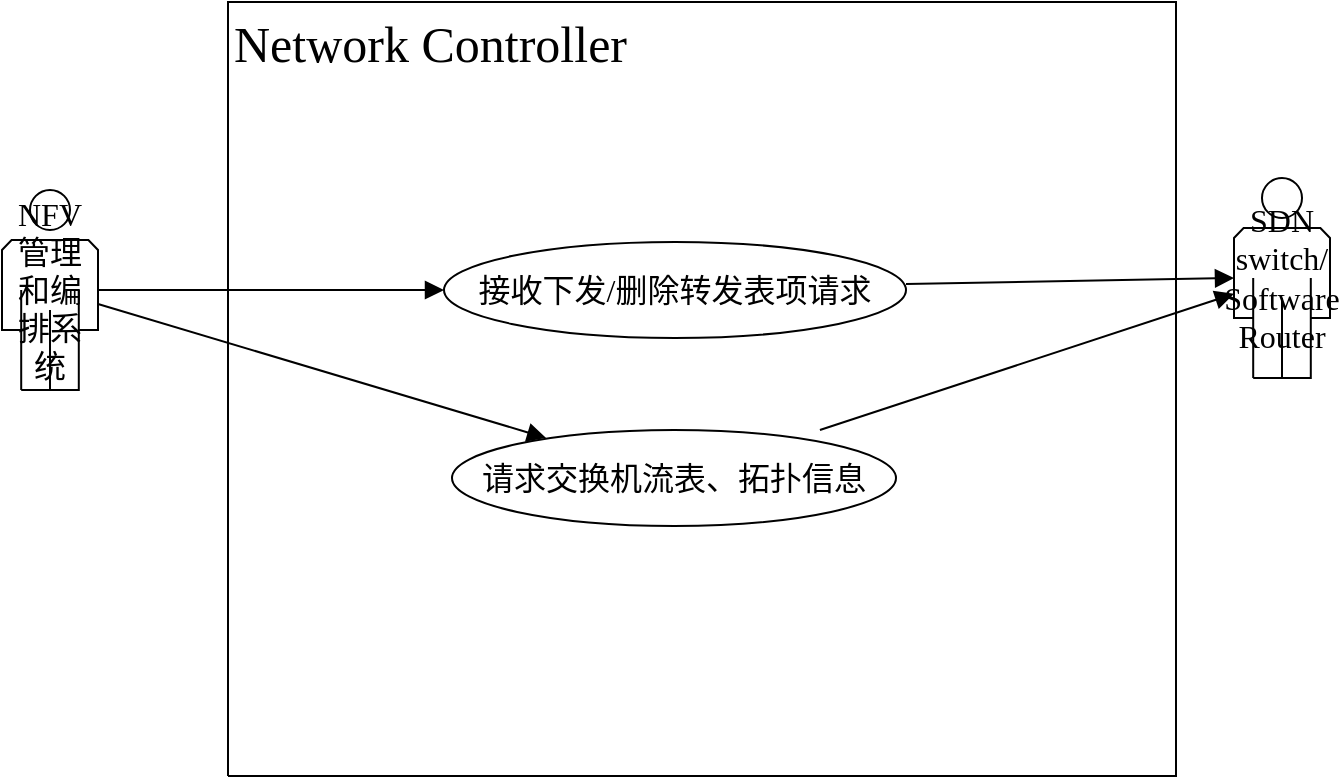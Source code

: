 <mxfile version="10.9.5" type="device"><diagram name="页-1" id="页-1"><mxGraphModel dx="946" dy="520" grid="1" gridSize="10" guides="1" tooltips="1" connect="1" arrows="1" fold="1" page="1" pageScale="1" pageWidth="827" pageHeight="1169" math="0" shadow="0"><root><mxCell id="0"/><mxCell id="1" parent="0"/><mxCell id="3" style="vsdxID=3;fillColor=none;gradientColor=none;strokeColor=none;spacingLeft=1;spacingRight=1;labelBackgroundColor=none;rounded=0;html=1;whiteSpace=wrap;" parent="1" vertex="1"><mxGeometry x="213" y="290" width="474" height="387" as="geometry"/></mxCell><mxCell id="4" style="vsdxID=4;fillColor=#FFFFFF;gradientColor=none;shape=stencil(UzV2Ls5ILEhVNTIoLinKz04tz0wpyVA1dlE1MsrMy0gtyiwBslSNXVWNndPyi1LTi/JL81Ig/IJEkEoQKze/DGRCBUSfAUiHkUElhGdoAOG7QZTmZOYhKTWlkVqYJFmKiXcDVVSSqRDNS0AGIj7SMnNyINGJLI8ef0AhSNwbuwIA);strokeColor=#000000;labelBackgroundColor=none;rounded=0;html=1;whiteSpace=wrap;" parent="3" vertex="1"><mxGeometry width="474" height="387" as="geometry"/></mxCell><mxCell id="5" value="&lt;p style=&quot;align:center;margin-left:0;margin-right:0;margin-top:0px;margin-bottom:0px;text-indent:0;valign:middle;direction:ltr;&quot;&gt;&lt;/p&gt;" style="text;vsdxID=4;fillColor=none;gradientColor=none;strokeColor=none;labelBackgroundColor=none;rounded=0;html=1;whiteSpace=wrap;verticalAlign=middle;align=center;;html=1;" parent="4" vertex="1"><mxGeometry y="-0.93" width="474.31" height="387.93" as="geometry"/></mxCell><mxCell id="6" style="vsdxID=6;fillColor=none;gradientColor=none;gradientDirection=north;strokeColor=none;spacingLeft=1;spacingRight=1;labelBackgroundColor=none;rounded=0;html=1;whiteSpace=wrap;" parent="3" vertex="1"><mxGeometry width="474" height="42" as="geometry"/></mxCell><mxCell id="7" value="&lt;p style=&quot;align:center;margin-left:0;margin-right:0;margin-top:0px;margin-bottom:0px;text-indent:0;valign:middle;direction:ltr;&quot;&gt;&lt;/p&gt;" style="verticalAlign=middle;align=center;vsdxID=7;fillColor=none;gradientColor=none;strokeColor=none;labelBackgroundColor=none;rounded=0;html=1;whiteSpace=wrap;" parent="6" vertex="1"><mxGeometry width="474" height="42" as="geometry"/></mxCell><mxCell id="8" value="&lt;font style=&quot;font-size: 25px ; font-family: &amp;#34;simsun&amp;#34; ; color: #000000 ; direction: ltr ; letter-spacing: 0px ; line-height: 120% ; opacity: 1&quot;&gt;Network Controller&lt;br&gt;&lt;/font&gt;" style="text;vsdxID=6;fillColor=none;gradientColor=none;gradientDirection=north;strokeColor=none;spacingLeft=1;spacingRight=1;labelBackgroundColor=none;rounded=0;html=1;whiteSpace=wrap;verticalAlign=middle;align=left;;html=1;" parent="6" vertex="1"><mxGeometry width="474.31" height="42" as="geometry"/></mxCell><mxCell id="9" value="&lt;font style=&quot;font-size:16px;font-family:SimSun;color:#000000;direction:ltr;letter-spacing:0px;line-height:120%;opacity:1&quot;&gt;NFV管理和编排系统&lt;br/&gt;&lt;/font&gt;" style="verticalAlign=middle;align=center;vsdxID=1;fillColor=#FFFFFF;gradientColor=none;shape=stencil(tZTbDoIwDEC/Zo+QsQnis5f/WHTA4mSkTMW/d6SiQIQg6lu7nna9pYSvy0wUkjBaWjBHeVUHmxG+IYypPJOgrJMI3xK+TgzIFMw5P6BeiJqspZO51BEq9GO0dmH0hmpAUd8hq1U+zIbT0eUIOpfkI2TQRVk4jK6mo01zpmUwva54Njo2gviDyYbz2ehHYccXsbe0Kz+IenibFrB3JniOwl8wpKHpG6pV03A/XrwLRytPVKr0wFhhlck7a6gFpNJzX3mJFunDD03lVcqi9fxNcoO1/iU5J7wuRaK0xkPTtvcvi3vCq8S3dw==);labelBackgroundColor=none;rounded=0;html=1;whiteSpace=wrap;" parent="1" vertex="1"><mxGeometry x="100" y="384" width="48" height="100" as="geometry"/></mxCell><mxCell id="10" value="&lt;font style=&quot;font-size:16px;font-family:SimSun;color:#000000;direction:ltr;letter-spacing:0px;line-height:120%;opacity:1&quot;&gt;接收下发/删除转发表项请求&lt;br/&gt;&lt;/font&gt;" style="verticalAlign=middle;align=center;vsdxID=8;fillColor=#FFFFFF;gradientColor=none;shape=stencil(vVHLDsIgEPwajiQI6RfU+h8bu22JCGRB2/69kG1iazx58DazM/vIjjBtmiCi0CplCjecbZ8nYc5Ca+snJJsLEqYTph0C4Ujh4XvmEaqzont41gkL96naodXKrGF6YSfQtUi0OXXDVlqPfJNP6usotUhYbJIUMmQb/GGrAxpRljVycDBuc1hKM2LclX8/7H9nFfB+82Cd45T2+mcspcSRmu4F);labelBackgroundColor=none;rounded=0;html=1;whiteSpace=wrap;" parent="1" vertex="1"><mxGeometry x="321" y="410" width="231" height="48" as="geometry"/></mxCell><mxCell id="11" value="&lt;font style=&quot;font-size:16px;font-family:SimSun;color:#000000;direction:ltr;letter-spacing:0px;line-height:120%;opacity:1&quot;&gt;请求交换机流表、拓扑信息&lt;br/&gt;&lt;/font&gt;" style="verticalAlign=middle;align=center;vsdxID=14;fillColor=#FFFFFF;gradientColor=none;shape=stencil(vVHLDsIgEPwajiQI6RfU+h8bu22JCGRB2/69kG1iazx58DazM/vIjjBtmiCi0CplCjecbZ8nYc5Ca+snJJsLEqYTph0C4Ujh4XvmEaqzont41gkL96naodXKrGF6YSfQtUi0OXXDVlqPfJNP6usotUhYbJIUMmQb/GGrAxpRljVycDBuc1hKM2LclX8/7H9nFfB+82Cd45T2+mcspcSRmu4F);labelBackgroundColor=none;rounded=0;html=1;whiteSpace=wrap;" parent="1" vertex="1"><mxGeometry x="325" y="504" width="222" height="48" as="geometry"/></mxCell><mxCell id="12" value="&lt;font style=&quot;font-size: 16px ; font-family: &amp;#34;simsun&amp;#34; ; color: #000000 ; direction: ltr ; letter-spacing: 0px ; line-height: 120% ; opacity: 1&quot;&gt;SDN switch/&lt;br&gt;Software&lt;br&gt;Router&lt;br&gt;&lt;/font&gt;" style="verticalAlign=middle;align=center;vsdxID=16;fillColor=#FFFFFF;gradientColor=none;shape=stencil(tZTbDoIwDEC/Zo+QsQnis5f/WHTA4mSkTMW/d6SiQIQg6lu7nna9pYSvy0wUkjBaWjBHeVUHmxG+IYypPJOgrJMI3xK+TgzIFMw5P6BeiJqspZO51BEq9GO0dmH0hmpAUd8hq1U+zIbT0eUIOpfkI2TQRVk4jK6mo01zpmUwva54Njo2gviDyYbz2ehHYccXsbe0Kz+IenibFrB3JniOwl8wpKHpG6pV03A/XrwLRytPVKr0wFhhlck7a6gFpNJzX3mJFunDD03lVcqi9fxNcoO1/iU5J7wuRaK0xkPTtvcvi3vCq8S3dw==);labelBackgroundColor=none;rounded=0;html=1;whiteSpace=wrap;" parent="1" vertex="1"><mxGeometry x="716" y="378" width="48" height="100" as="geometry"/></mxCell><mxCell id="2" value="连接线" parent="0"/><mxCell id="13" style="vsdxID=15;edgeStyle=none;startArrow=none;endArrow=block;startSize=2;endSize=7;spacingTop=0;spacingBottom=0;spacingLeft=0;spacingRight=0;verticalAlign=middle;html=1;labelBackgroundColor=#ffffff;rounded=0;exitX=1;exitY=0.57;exitDx=0;exitDy=0;exitPerimeter=0;entryX=0.212;entryY=0.083;entryDx=0;entryDy=0;entryPerimeter=0;" parent="2" source="9" target="11" edge="1"><mxGeometry relative="1" as="geometry"><mxPoint x="-1" y="-1" as="offset"/><Array as="points"/></mxGeometry></mxCell><mxCell id="14" style="vsdxID=13;edgeStyle=none;startArrow=none;endArrow=block;startSize=2;endSize=7;spacingTop=0;spacingBottom=0;spacingLeft=0;spacingRight=0;verticalAlign=middle;html=1;labelBackgroundColor=#ffffff;rounded=0;exitX=1;exitY=0.5;exitDx=0;exitDy=0;exitPerimeter=0;entryX=0;entryY=0.5;entryDx=0;entryDy=0;entryPerimeter=0;" parent="2" source="9" target="10" edge="1"><mxGeometry relative="1" as="geometry"><mxPoint x="-1" as="offset"/><Array as="points"/></mxGeometry></mxCell><mxCell id="15" style="vsdxID=35;edgeStyle=none;startArrow=none;endArrow=block;startSize=2;endSize=7;spacingTop=0;spacingBottom=0;spacingLeft=0;spacingRight=0;verticalAlign=middle;html=1;labelBackgroundColor=#ffffff;rounded=0;" parent="2" source="11" target="12" edge="1"><mxGeometry relative="1" as="geometry"><mxPoint x="-1" as="offset"/><Array as="points"/><mxPoint x="750" y="560" as="targetPoint"/></mxGeometry></mxCell><mxCell id="16" style="vsdxID=24;edgeStyle=none;startArrow=none;endArrow=block;startSize=2;endSize=7;spacingTop=0;spacingBottom=0;spacingLeft=0;spacingRight=0;verticalAlign=middle;html=1;labelBackgroundColor=#ffffff;rounded=0;exitX=1;exitY=0.438;exitDx=0;exitDy=0;exitPerimeter=0;entryX=0;entryY=0.5;entryDx=0;entryDy=0;entryPerimeter=0;" parent="2" source="10" target="12" edge="1"><mxGeometry relative="1" as="geometry"><mxPoint x="-1" as="offset"/><Array as="points"/></mxGeometry></mxCell></root></mxGraphModel></diagram></mxfile>